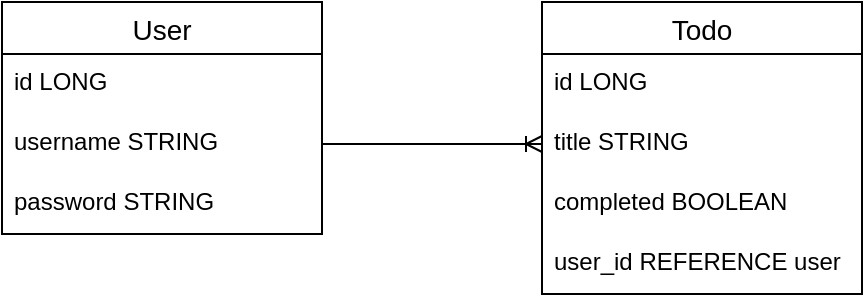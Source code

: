 <mxfile version="14.6.11" type="github">
  <diagram id="zpuTQ65igRN_geracdAM" name="Page-1">
    <mxGraphModel dx="1038" dy="580" grid="1" gridSize="10" guides="1" tooltips="1" connect="1" arrows="1" fold="1" page="1" pageScale="1" pageWidth="827" pageHeight="1169" math="0" shadow="0">
      <root>
        <mxCell id="0" />
        <mxCell id="1" parent="0" />
        <mxCell id="P4-BjO60T9C_g5BTzznR-1" value="User" style="swimlane;fontStyle=0;childLayout=stackLayout;horizontal=1;startSize=26;horizontalStack=0;resizeParent=1;resizeParentMax=0;resizeLast=0;collapsible=1;marginBottom=0;align=center;fontSize=14;" vertex="1" parent="1">
          <mxGeometry x="100" y="270" width="160" height="116" as="geometry" />
        </mxCell>
        <mxCell id="P4-BjO60T9C_g5BTzznR-2" value="id LONG" style="text;strokeColor=none;fillColor=none;spacingLeft=4;spacingRight=4;overflow=hidden;rotatable=0;points=[[0,0.5],[1,0.5]];portConstraint=eastwest;fontSize=12;" vertex="1" parent="P4-BjO60T9C_g5BTzznR-1">
          <mxGeometry y="26" width="160" height="30" as="geometry" />
        </mxCell>
        <mxCell id="P4-BjO60T9C_g5BTzznR-3" value="username STRING" style="text;strokeColor=none;fillColor=none;spacingLeft=4;spacingRight=4;overflow=hidden;rotatable=0;points=[[0,0.5],[1,0.5]];portConstraint=eastwest;fontSize=12;" vertex="1" parent="P4-BjO60T9C_g5BTzznR-1">
          <mxGeometry y="56" width="160" height="30" as="geometry" />
        </mxCell>
        <mxCell id="P4-BjO60T9C_g5BTzznR-4" value="password STRING" style="text;strokeColor=none;fillColor=none;spacingLeft=4;spacingRight=4;overflow=hidden;rotatable=0;points=[[0,0.5],[1,0.5]];portConstraint=eastwest;fontSize=12;" vertex="1" parent="P4-BjO60T9C_g5BTzznR-1">
          <mxGeometry y="86" width="160" height="30" as="geometry" />
        </mxCell>
        <mxCell id="P4-BjO60T9C_g5BTzznR-5" value="Todo" style="swimlane;fontStyle=0;childLayout=stackLayout;horizontal=1;startSize=26;horizontalStack=0;resizeParent=1;resizeParentMax=0;resizeLast=0;collapsible=1;marginBottom=0;align=center;fontSize=14;" vertex="1" parent="1">
          <mxGeometry x="370" y="270" width="160" height="146" as="geometry" />
        </mxCell>
        <mxCell id="P4-BjO60T9C_g5BTzznR-6" value="id LONG" style="text;strokeColor=none;fillColor=none;spacingLeft=4;spacingRight=4;overflow=hidden;rotatable=0;points=[[0,0.5],[1,0.5]];portConstraint=eastwest;fontSize=12;" vertex="1" parent="P4-BjO60T9C_g5BTzznR-5">
          <mxGeometry y="26" width="160" height="30" as="geometry" />
        </mxCell>
        <mxCell id="P4-BjO60T9C_g5BTzznR-7" value="title STRING" style="text;strokeColor=none;fillColor=none;spacingLeft=4;spacingRight=4;overflow=hidden;rotatable=0;points=[[0,0.5],[1,0.5]];portConstraint=eastwest;fontSize=12;" vertex="1" parent="P4-BjO60T9C_g5BTzznR-5">
          <mxGeometry y="56" width="160" height="30" as="geometry" />
        </mxCell>
        <mxCell id="P4-BjO60T9C_g5BTzznR-8" value="completed BOOLEAN" style="text;strokeColor=none;fillColor=none;spacingLeft=4;spacingRight=4;overflow=hidden;rotatable=0;points=[[0,0.5],[1,0.5]];portConstraint=eastwest;fontSize=12;" vertex="1" parent="P4-BjO60T9C_g5BTzznR-5">
          <mxGeometry y="86" width="160" height="30" as="geometry" />
        </mxCell>
        <mxCell id="P4-BjO60T9C_g5BTzznR-9" value="user_id REFERENCE user" style="text;strokeColor=none;fillColor=none;spacingLeft=4;spacingRight=4;overflow=hidden;rotatable=0;points=[[0,0.5],[1,0.5]];portConstraint=eastwest;fontSize=12;" vertex="1" parent="P4-BjO60T9C_g5BTzznR-5">
          <mxGeometry y="116" width="160" height="30" as="geometry" />
        </mxCell>
        <mxCell id="P4-BjO60T9C_g5BTzznR-10" value="" style="edgeStyle=entityRelationEdgeStyle;fontSize=12;html=1;endArrow=ERoneToMany;exitX=1;exitY=0.5;exitDx=0;exitDy=0;entryX=0;entryY=0.5;entryDx=0;entryDy=0;" edge="1" parent="1" source="P4-BjO60T9C_g5BTzznR-3" target="P4-BjO60T9C_g5BTzznR-7">
          <mxGeometry width="100" height="100" relative="1" as="geometry">
            <mxPoint x="360" y="450" as="sourcePoint" />
            <mxPoint x="460" y="350" as="targetPoint" />
          </mxGeometry>
        </mxCell>
      </root>
    </mxGraphModel>
  </diagram>
</mxfile>
